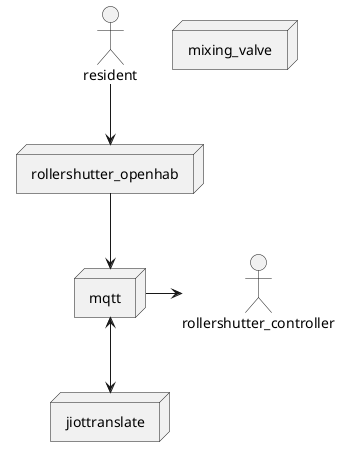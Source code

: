 @startuml
actor resident
node rollershutter_openhab
node mqtt
node jiottranslate
node mixing_valve

resident --> rollershutter_openhab
rollershutter_openhab --> mqtt
mqtt <--> jiottranslate
mqtt ->rollershutter_controller

@enduml
